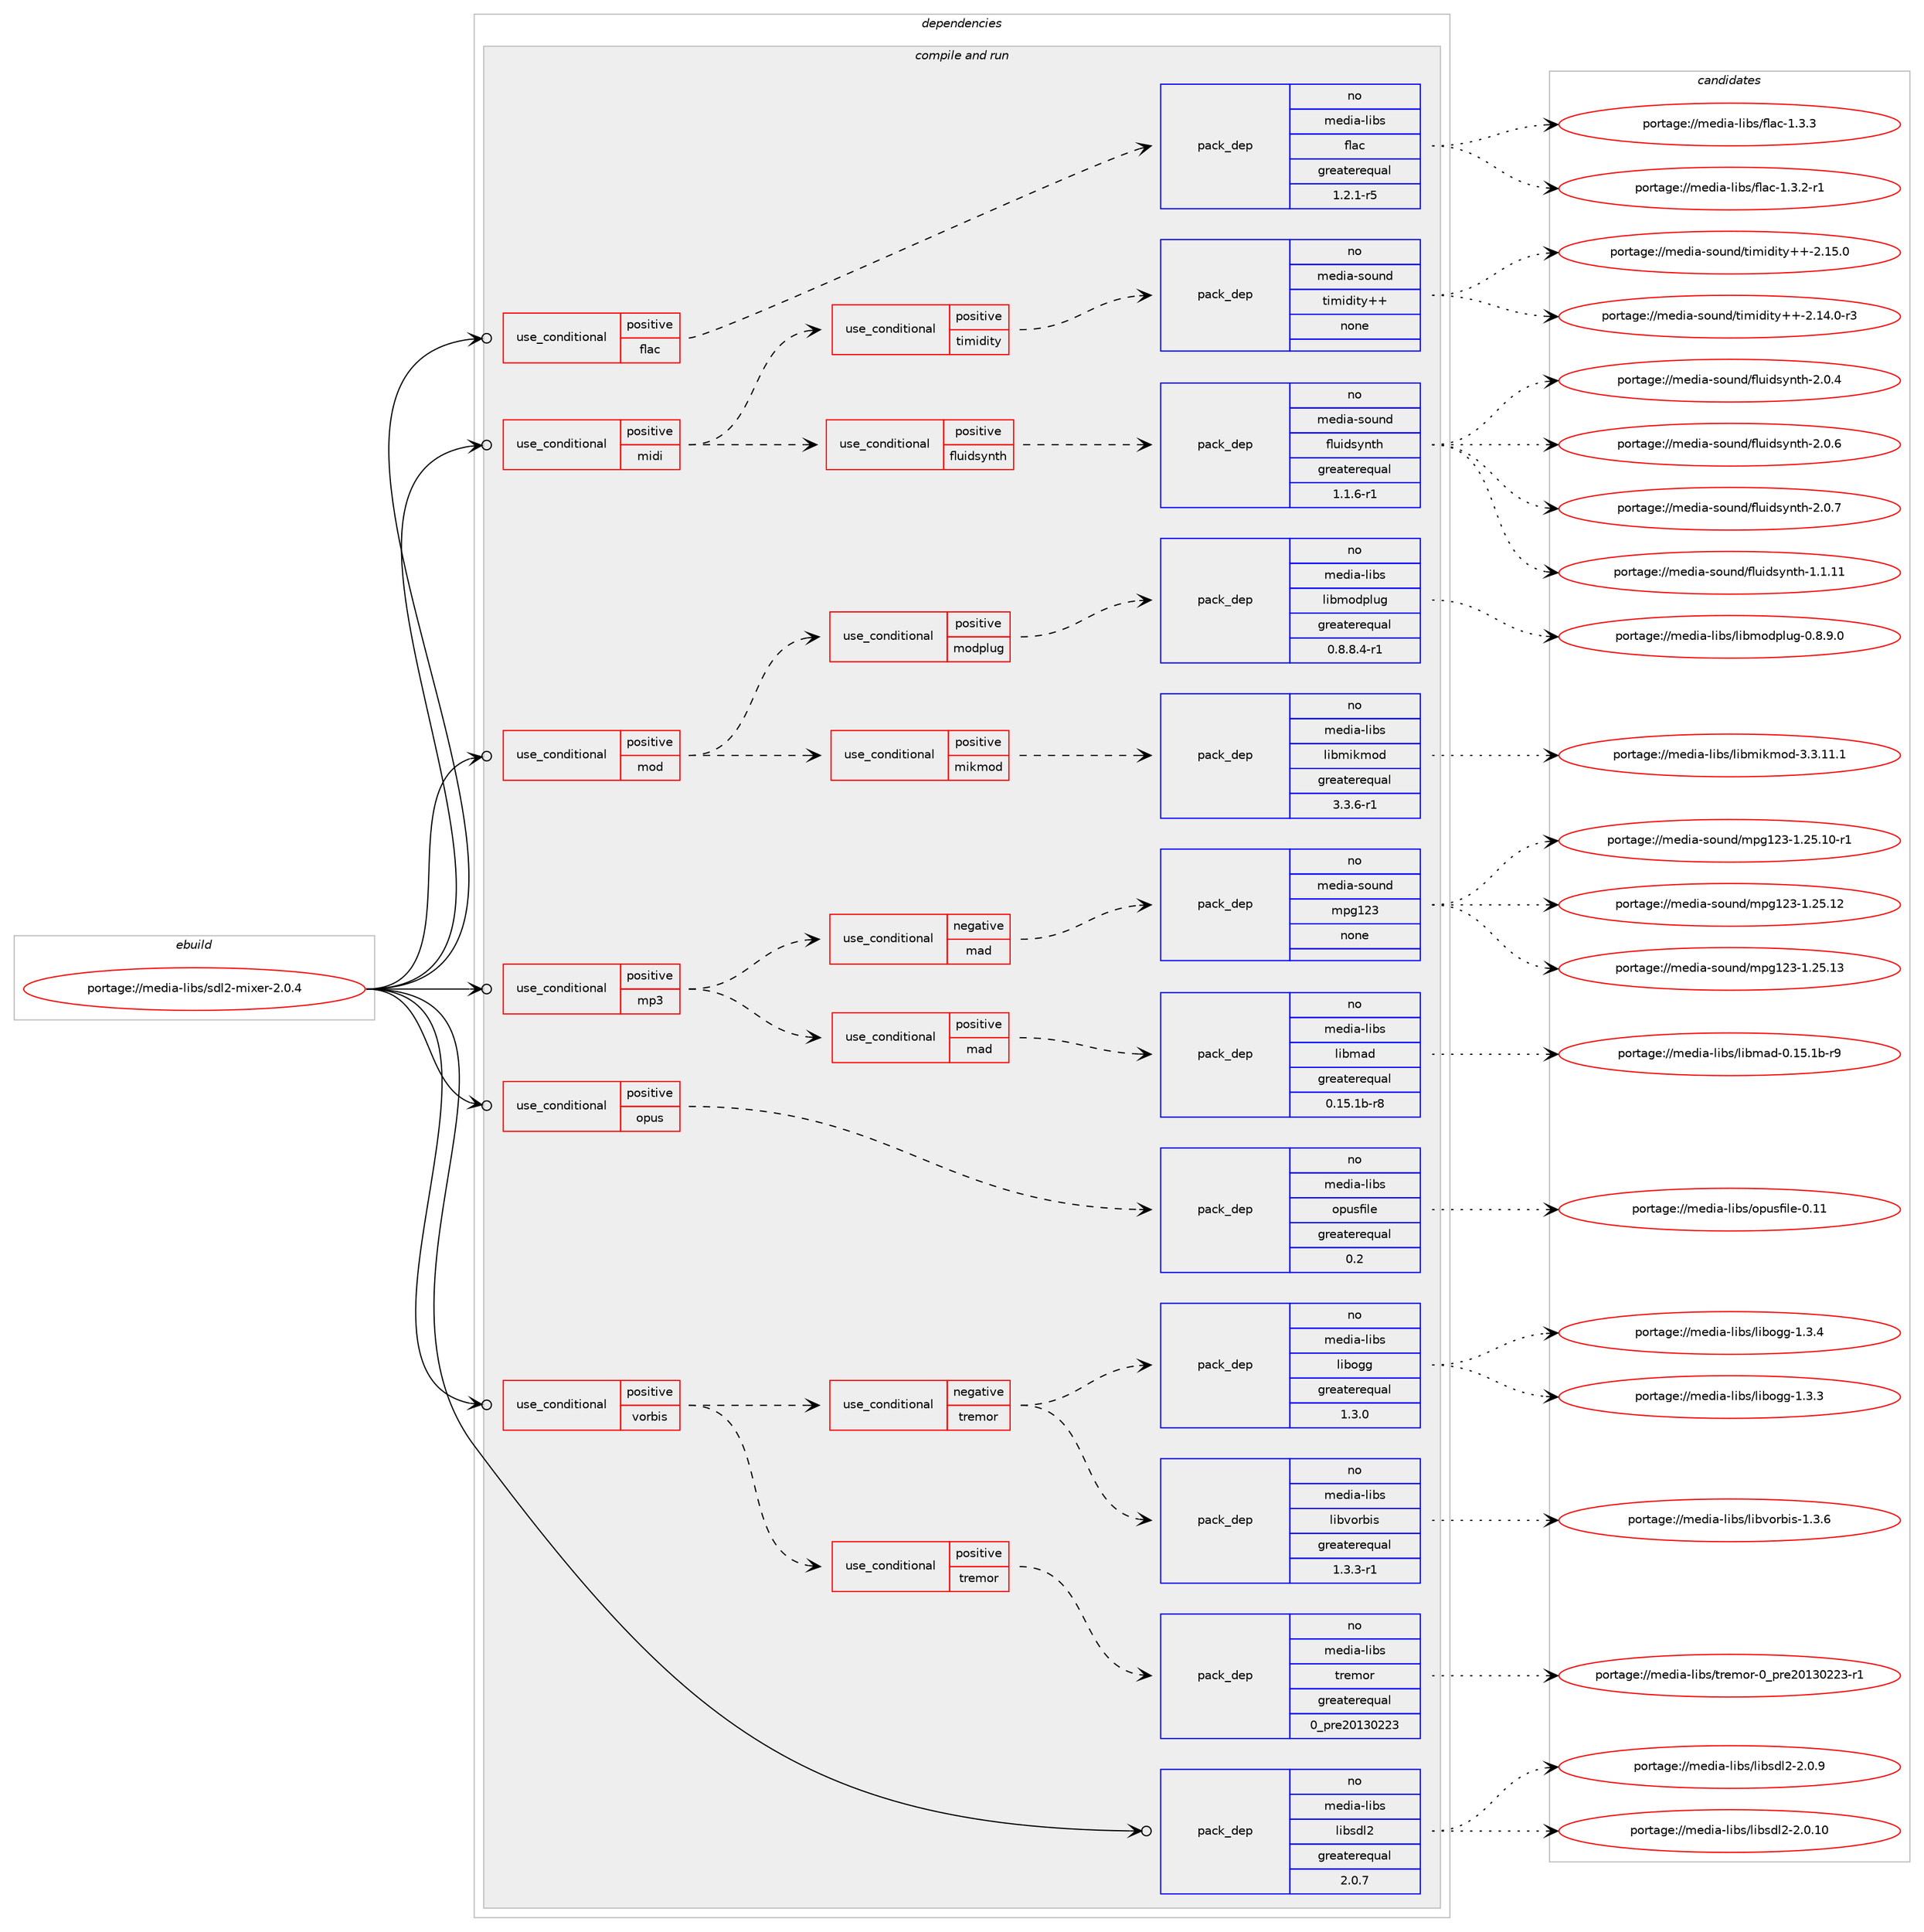digraph prolog {

# *************
# Graph options
# *************

newrank=true;
concentrate=true;
compound=true;
graph [rankdir=LR,fontname=Helvetica,fontsize=10,ranksep=1.5];#, ranksep=2.5, nodesep=0.2];
edge  [arrowhead=vee];
node  [fontname=Helvetica,fontsize=10];

# **********
# The ebuild
# **********

subgraph cluster_leftcol {
color=gray;
rank=same;
label=<<i>ebuild</i>>;
id [label="portage://media-libs/sdl2-mixer-2.0.4", color=red, width=4, href="../media-libs/sdl2-mixer-2.0.4.svg"];
}

# ****************
# The dependencies
# ****************

subgraph cluster_midcol {
color=gray;
label=<<i>dependencies</i>>;
subgraph cluster_compile {
fillcolor="#eeeeee";
style=filled;
label=<<i>compile</i>>;
}
subgraph cluster_compileandrun {
fillcolor="#eeeeee";
style=filled;
label=<<i>compile and run</i>>;
subgraph cond81104 {
dependency324362 [label=<<TABLE BORDER="0" CELLBORDER="1" CELLSPACING="0" CELLPADDING="4"><TR><TD ROWSPAN="3" CELLPADDING="10">use_conditional</TD></TR><TR><TD>positive</TD></TR><TR><TD>flac</TD></TR></TABLE>>, shape=none, color=red];
subgraph pack237933 {
dependency324363 [label=<<TABLE BORDER="0" CELLBORDER="1" CELLSPACING="0" CELLPADDING="4" WIDTH="220"><TR><TD ROWSPAN="6" CELLPADDING="30">pack_dep</TD></TR><TR><TD WIDTH="110">no</TD></TR><TR><TD>media-libs</TD></TR><TR><TD>flac</TD></TR><TR><TD>greaterequal</TD></TR><TR><TD>1.2.1-r5</TD></TR></TABLE>>, shape=none, color=blue];
}
dependency324362:e -> dependency324363:w [weight=20,style="dashed",arrowhead="vee"];
}
id:e -> dependency324362:w [weight=20,style="solid",arrowhead="odotvee"];
subgraph cond81105 {
dependency324364 [label=<<TABLE BORDER="0" CELLBORDER="1" CELLSPACING="0" CELLPADDING="4"><TR><TD ROWSPAN="3" CELLPADDING="10">use_conditional</TD></TR><TR><TD>positive</TD></TR><TR><TD>midi</TD></TR></TABLE>>, shape=none, color=red];
subgraph cond81106 {
dependency324365 [label=<<TABLE BORDER="0" CELLBORDER="1" CELLSPACING="0" CELLPADDING="4"><TR><TD ROWSPAN="3" CELLPADDING="10">use_conditional</TD></TR><TR><TD>positive</TD></TR><TR><TD>fluidsynth</TD></TR></TABLE>>, shape=none, color=red];
subgraph pack237934 {
dependency324366 [label=<<TABLE BORDER="0" CELLBORDER="1" CELLSPACING="0" CELLPADDING="4" WIDTH="220"><TR><TD ROWSPAN="6" CELLPADDING="30">pack_dep</TD></TR><TR><TD WIDTH="110">no</TD></TR><TR><TD>media-sound</TD></TR><TR><TD>fluidsynth</TD></TR><TR><TD>greaterequal</TD></TR><TR><TD>1.1.6-r1</TD></TR></TABLE>>, shape=none, color=blue];
}
dependency324365:e -> dependency324366:w [weight=20,style="dashed",arrowhead="vee"];
}
dependency324364:e -> dependency324365:w [weight=20,style="dashed",arrowhead="vee"];
subgraph cond81107 {
dependency324367 [label=<<TABLE BORDER="0" CELLBORDER="1" CELLSPACING="0" CELLPADDING="4"><TR><TD ROWSPAN="3" CELLPADDING="10">use_conditional</TD></TR><TR><TD>positive</TD></TR><TR><TD>timidity</TD></TR></TABLE>>, shape=none, color=red];
subgraph pack237935 {
dependency324368 [label=<<TABLE BORDER="0" CELLBORDER="1" CELLSPACING="0" CELLPADDING="4" WIDTH="220"><TR><TD ROWSPAN="6" CELLPADDING="30">pack_dep</TD></TR><TR><TD WIDTH="110">no</TD></TR><TR><TD>media-sound</TD></TR><TR><TD>timidity++</TD></TR><TR><TD>none</TD></TR><TR><TD></TD></TR></TABLE>>, shape=none, color=blue];
}
dependency324367:e -> dependency324368:w [weight=20,style="dashed",arrowhead="vee"];
}
dependency324364:e -> dependency324367:w [weight=20,style="dashed",arrowhead="vee"];
}
id:e -> dependency324364:w [weight=20,style="solid",arrowhead="odotvee"];
subgraph cond81108 {
dependency324369 [label=<<TABLE BORDER="0" CELLBORDER="1" CELLSPACING="0" CELLPADDING="4"><TR><TD ROWSPAN="3" CELLPADDING="10">use_conditional</TD></TR><TR><TD>positive</TD></TR><TR><TD>mod</TD></TR></TABLE>>, shape=none, color=red];
subgraph cond81109 {
dependency324370 [label=<<TABLE BORDER="0" CELLBORDER="1" CELLSPACING="0" CELLPADDING="4"><TR><TD ROWSPAN="3" CELLPADDING="10">use_conditional</TD></TR><TR><TD>positive</TD></TR><TR><TD>mikmod</TD></TR></TABLE>>, shape=none, color=red];
subgraph pack237936 {
dependency324371 [label=<<TABLE BORDER="0" CELLBORDER="1" CELLSPACING="0" CELLPADDING="4" WIDTH="220"><TR><TD ROWSPAN="6" CELLPADDING="30">pack_dep</TD></TR><TR><TD WIDTH="110">no</TD></TR><TR><TD>media-libs</TD></TR><TR><TD>libmikmod</TD></TR><TR><TD>greaterequal</TD></TR><TR><TD>3.3.6-r1</TD></TR></TABLE>>, shape=none, color=blue];
}
dependency324370:e -> dependency324371:w [weight=20,style="dashed",arrowhead="vee"];
}
dependency324369:e -> dependency324370:w [weight=20,style="dashed",arrowhead="vee"];
subgraph cond81110 {
dependency324372 [label=<<TABLE BORDER="0" CELLBORDER="1" CELLSPACING="0" CELLPADDING="4"><TR><TD ROWSPAN="3" CELLPADDING="10">use_conditional</TD></TR><TR><TD>positive</TD></TR><TR><TD>modplug</TD></TR></TABLE>>, shape=none, color=red];
subgraph pack237937 {
dependency324373 [label=<<TABLE BORDER="0" CELLBORDER="1" CELLSPACING="0" CELLPADDING="4" WIDTH="220"><TR><TD ROWSPAN="6" CELLPADDING="30">pack_dep</TD></TR><TR><TD WIDTH="110">no</TD></TR><TR><TD>media-libs</TD></TR><TR><TD>libmodplug</TD></TR><TR><TD>greaterequal</TD></TR><TR><TD>0.8.8.4-r1</TD></TR></TABLE>>, shape=none, color=blue];
}
dependency324372:e -> dependency324373:w [weight=20,style="dashed",arrowhead="vee"];
}
dependency324369:e -> dependency324372:w [weight=20,style="dashed",arrowhead="vee"];
}
id:e -> dependency324369:w [weight=20,style="solid",arrowhead="odotvee"];
subgraph cond81111 {
dependency324374 [label=<<TABLE BORDER="0" CELLBORDER="1" CELLSPACING="0" CELLPADDING="4"><TR><TD ROWSPAN="3" CELLPADDING="10">use_conditional</TD></TR><TR><TD>positive</TD></TR><TR><TD>mp3</TD></TR></TABLE>>, shape=none, color=red];
subgraph cond81112 {
dependency324375 [label=<<TABLE BORDER="0" CELLBORDER="1" CELLSPACING="0" CELLPADDING="4"><TR><TD ROWSPAN="3" CELLPADDING="10">use_conditional</TD></TR><TR><TD>positive</TD></TR><TR><TD>mad</TD></TR></TABLE>>, shape=none, color=red];
subgraph pack237938 {
dependency324376 [label=<<TABLE BORDER="0" CELLBORDER="1" CELLSPACING="0" CELLPADDING="4" WIDTH="220"><TR><TD ROWSPAN="6" CELLPADDING="30">pack_dep</TD></TR><TR><TD WIDTH="110">no</TD></TR><TR><TD>media-libs</TD></TR><TR><TD>libmad</TD></TR><TR><TD>greaterequal</TD></TR><TR><TD>0.15.1b-r8</TD></TR></TABLE>>, shape=none, color=blue];
}
dependency324375:e -> dependency324376:w [weight=20,style="dashed",arrowhead="vee"];
}
dependency324374:e -> dependency324375:w [weight=20,style="dashed",arrowhead="vee"];
subgraph cond81113 {
dependency324377 [label=<<TABLE BORDER="0" CELLBORDER="1" CELLSPACING="0" CELLPADDING="4"><TR><TD ROWSPAN="3" CELLPADDING="10">use_conditional</TD></TR><TR><TD>negative</TD></TR><TR><TD>mad</TD></TR></TABLE>>, shape=none, color=red];
subgraph pack237939 {
dependency324378 [label=<<TABLE BORDER="0" CELLBORDER="1" CELLSPACING="0" CELLPADDING="4" WIDTH="220"><TR><TD ROWSPAN="6" CELLPADDING="30">pack_dep</TD></TR><TR><TD WIDTH="110">no</TD></TR><TR><TD>media-sound</TD></TR><TR><TD>mpg123</TD></TR><TR><TD>none</TD></TR><TR><TD></TD></TR></TABLE>>, shape=none, color=blue];
}
dependency324377:e -> dependency324378:w [weight=20,style="dashed",arrowhead="vee"];
}
dependency324374:e -> dependency324377:w [weight=20,style="dashed",arrowhead="vee"];
}
id:e -> dependency324374:w [weight=20,style="solid",arrowhead="odotvee"];
subgraph cond81114 {
dependency324379 [label=<<TABLE BORDER="0" CELLBORDER="1" CELLSPACING="0" CELLPADDING="4"><TR><TD ROWSPAN="3" CELLPADDING="10">use_conditional</TD></TR><TR><TD>positive</TD></TR><TR><TD>opus</TD></TR></TABLE>>, shape=none, color=red];
subgraph pack237940 {
dependency324380 [label=<<TABLE BORDER="0" CELLBORDER="1" CELLSPACING="0" CELLPADDING="4" WIDTH="220"><TR><TD ROWSPAN="6" CELLPADDING="30">pack_dep</TD></TR><TR><TD WIDTH="110">no</TD></TR><TR><TD>media-libs</TD></TR><TR><TD>opusfile</TD></TR><TR><TD>greaterequal</TD></TR><TR><TD>0.2</TD></TR></TABLE>>, shape=none, color=blue];
}
dependency324379:e -> dependency324380:w [weight=20,style="dashed",arrowhead="vee"];
}
id:e -> dependency324379:w [weight=20,style="solid",arrowhead="odotvee"];
subgraph cond81115 {
dependency324381 [label=<<TABLE BORDER="0" CELLBORDER="1" CELLSPACING="0" CELLPADDING="4"><TR><TD ROWSPAN="3" CELLPADDING="10">use_conditional</TD></TR><TR><TD>positive</TD></TR><TR><TD>vorbis</TD></TR></TABLE>>, shape=none, color=red];
subgraph cond81116 {
dependency324382 [label=<<TABLE BORDER="0" CELLBORDER="1" CELLSPACING="0" CELLPADDING="4"><TR><TD ROWSPAN="3" CELLPADDING="10">use_conditional</TD></TR><TR><TD>positive</TD></TR><TR><TD>tremor</TD></TR></TABLE>>, shape=none, color=red];
subgraph pack237941 {
dependency324383 [label=<<TABLE BORDER="0" CELLBORDER="1" CELLSPACING="0" CELLPADDING="4" WIDTH="220"><TR><TD ROWSPAN="6" CELLPADDING="30">pack_dep</TD></TR><TR><TD WIDTH="110">no</TD></TR><TR><TD>media-libs</TD></TR><TR><TD>tremor</TD></TR><TR><TD>greaterequal</TD></TR><TR><TD>0_pre20130223</TD></TR></TABLE>>, shape=none, color=blue];
}
dependency324382:e -> dependency324383:w [weight=20,style="dashed",arrowhead="vee"];
}
dependency324381:e -> dependency324382:w [weight=20,style="dashed",arrowhead="vee"];
subgraph cond81117 {
dependency324384 [label=<<TABLE BORDER="0" CELLBORDER="1" CELLSPACING="0" CELLPADDING="4"><TR><TD ROWSPAN="3" CELLPADDING="10">use_conditional</TD></TR><TR><TD>negative</TD></TR><TR><TD>tremor</TD></TR></TABLE>>, shape=none, color=red];
subgraph pack237942 {
dependency324385 [label=<<TABLE BORDER="0" CELLBORDER="1" CELLSPACING="0" CELLPADDING="4" WIDTH="220"><TR><TD ROWSPAN="6" CELLPADDING="30">pack_dep</TD></TR><TR><TD WIDTH="110">no</TD></TR><TR><TD>media-libs</TD></TR><TR><TD>libvorbis</TD></TR><TR><TD>greaterequal</TD></TR><TR><TD>1.3.3-r1</TD></TR></TABLE>>, shape=none, color=blue];
}
dependency324384:e -> dependency324385:w [weight=20,style="dashed",arrowhead="vee"];
subgraph pack237943 {
dependency324386 [label=<<TABLE BORDER="0" CELLBORDER="1" CELLSPACING="0" CELLPADDING="4" WIDTH="220"><TR><TD ROWSPAN="6" CELLPADDING="30">pack_dep</TD></TR><TR><TD WIDTH="110">no</TD></TR><TR><TD>media-libs</TD></TR><TR><TD>libogg</TD></TR><TR><TD>greaterequal</TD></TR><TR><TD>1.3.0</TD></TR></TABLE>>, shape=none, color=blue];
}
dependency324384:e -> dependency324386:w [weight=20,style="dashed",arrowhead="vee"];
}
dependency324381:e -> dependency324384:w [weight=20,style="dashed",arrowhead="vee"];
}
id:e -> dependency324381:w [weight=20,style="solid",arrowhead="odotvee"];
subgraph pack237944 {
dependency324387 [label=<<TABLE BORDER="0" CELLBORDER="1" CELLSPACING="0" CELLPADDING="4" WIDTH="220"><TR><TD ROWSPAN="6" CELLPADDING="30">pack_dep</TD></TR><TR><TD WIDTH="110">no</TD></TR><TR><TD>media-libs</TD></TR><TR><TD>libsdl2</TD></TR><TR><TD>greaterequal</TD></TR><TR><TD>2.0.7</TD></TR></TABLE>>, shape=none, color=blue];
}
id:e -> dependency324387:w [weight=20,style="solid",arrowhead="odotvee"];
}
subgraph cluster_run {
fillcolor="#eeeeee";
style=filled;
label=<<i>run</i>>;
}
}

# **************
# The candidates
# **************

subgraph cluster_choices {
rank=same;
color=gray;
label=<<i>candidates</i>>;

subgraph choice237933 {
color=black;
nodesep=1;
choiceportage1091011001059745108105981154710210897994549465146504511449 [label="portage://media-libs/flac-1.3.2-r1", color=red, width=4,href="../media-libs/flac-1.3.2-r1.svg"];
choiceportage109101100105974510810598115471021089799454946514651 [label="portage://media-libs/flac-1.3.3", color=red, width=4,href="../media-libs/flac-1.3.3.svg"];
dependency324363:e -> choiceportage1091011001059745108105981154710210897994549465146504511449:w [style=dotted,weight="100"];
dependency324363:e -> choiceportage109101100105974510810598115471021089799454946514651:w [style=dotted,weight="100"];
}
subgraph choice237934 {
color=black;
nodesep=1;
choiceportage10910110010597451151111171101004710210811710510011512111011610445494649464949 [label="portage://media-sound/fluidsynth-1.1.11", color=red, width=4,href="../media-sound/fluidsynth-1.1.11.svg"];
choiceportage109101100105974511511111711010047102108117105100115121110116104455046484652 [label="portage://media-sound/fluidsynth-2.0.4", color=red, width=4,href="../media-sound/fluidsynth-2.0.4.svg"];
choiceportage109101100105974511511111711010047102108117105100115121110116104455046484654 [label="portage://media-sound/fluidsynth-2.0.6", color=red, width=4,href="../media-sound/fluidsynth-2.0.6.svg"];
choiceportage109101100105974511511111711010047102108117105100115121110116104455046484655 [label="portage://media-sound/fluidsynth-2.0.7", color=red, width=4,href="../media-sound/fluidsynth-2.0.7.svg"];
dependency324366:e -> choiceportage10910110010597451151111171101004710210811710510011512111011610445494649464949:w [style=dotted,weight="100"];
dependency324366:e -> choiceportage109101100105974511511111711010047102108117105100115121110116104455046484652:w [style=dotted,weight="100"];
dependency324366:e -> choiceportage109101100105974511511111711010047102108117105100115121110116104455046484654:w [style=dotted,weight="100"];
dependency324366:e -> choiceportage109101100105974511511111711010047102108117105100115121110116104455046484655:w [style=dotted,weight="100"];
}
subgraph choice237935 {
color=black;
nodesep=1;
choiceportage1091011001059745115111117110100471161051091051001051161214343455046495246484511451 [label="portage://media-sound/timidity++-2.14.0-r3", color=red, width=4,href="../media-sound/timidity++-2.14.0-r3.svg"];
choiceportage109101100105974511511111711010047116105109105100105116121434345504649534648 [label="portage://media-sound/timidity++-2.15.0", color=red, width=4,href="../media-sound/timidity++-2.15.0.svg"];
dependency324368:e -> choiceportage1091011001059745115111117110100471161051091051001051161214343455046495246484511451:w [style=dotted,weight="100"];
dependency324368:e -> choiceportage109101100105974511511111711010047116105109105100105116121434345504649534648:w [style=dotted,weight="100"];
}
subgraph choice237936 {
color=black;
nodesep=1;
choiceportage1091011001059745108105981154710810598109105107109111100455146514649494649 [label="portage://media-libs/libmikmod-3.3.11.1", color=red, width=4,href="../media-libs/libmikmod-3.3.11.1.svg"];
dependency324371:e -> choiceportage1091011001059745108105981154710810598109105107109111100455146514649494649:w [style=dotted,weight="100"];
}
subgraph choice237937 {
color=black;
nodesep=1;
choiceportage10910110010597451081059811547108105981091111001121081171034548465646574648 [label="portage://media-libs/libmodplug-0.8.9.0", color=red, width=4,href="../media-libs/libmodplug-0.8.9.0.svg"];
dependency324373:e -> choiceportage10910110010597451081059811547108105981091111001121081171034548465646574648:w [style=dotted,weight="100"];
}
subgraph choice237938 {
color=black;
nodesep=1;
choiceportage10910110010597451081059811547108105981099710045484649534649984511457 [label="portage://media-libs/libmad-0.15.1b-r9", color=red, width=4,href="../media-libs/libmad-0.15.1b-r9.svg"];
dependency324376:e -> choiceportage10910110010597451081059811547108105981099710045484649534649984511457:w [style=dotted,weight="100"];
}
subgraph choice237939 {
color=black;
nodesep=1;
choiceportage10910110010597451151111171101004710911210349505145494650534649484511449 [label="portage://media-sound/mpg123-1.25.10-r1", color=red, width=4,href="../media-sound/mpg123-1.25.10-r1.svg"];
choiceportage1091011001059745115111117110100471091121034950514549465053464950 [label="portage://media-sound/mpg123-1.25.12", color=red, width=4,href="../media-sound/mpg123-1.25.12.svg"];
choiceportage1091011001059745115111117110100471091121034950514549465053464951 [label="portage://media-sound/mpg123-1.25.13", color=red, width=4,href="../media-sound/mpg123-1.25.13.svg"];
dependency324378:e -> choiceportage10910110010597451151111171101004710911210349505145494650534649484511449:w [style=dotted,weight="100"];
dependency324378:e -> choiceportage1091011001059745115111117110100471091121034950514549465053464950:w [style=dotted,weight="100"];
dependency324378:e -> choiceportage1091011001059745115111117110100471091121034950514549465053464951:w [style=dotted,weight="100"];
}
subgraph choice237940 {
color=black;
nodesep=1;
choiceportage109101100105974510810598115471111121171151021051081014548464949 [label="portage://media-libs/opusfile-0.11", color=red, width=4,href="../media-libs/opusfile-0.11.svg"];
dependency324380:e -> choiceportage109101100105974510810598115471111121171151021051081014548464949:w [style=dotted,weight="100"];
}
subgraph choice237941 {
color=black;
nodesep=1;
choiceportage1091011001059745108105981154711611410110911111445489511211410150484951485050514511449 [label="portage://media-libs/tremor-0_pre20130223-r1", color=red, width=4,href="../media-libs/tremor-0_pre20130223-r1.svg"];
dependency324383:e -> choiceportage1091011001059745108105981154711611410110911111445489511211410150484951485050514511449:w [style=dotted,weight="100"];
}
subgraph choice237942 {
color=black;
nodesep=1;
choiceportage109101100105974510810598115471081059811811111498105115454946514654 [label="portage://media-libs/libvorbis-1.3.6", color=red, width=4,href="../media-libs/libvorbis-1.3.6.svg"];
dependency324385:e -> choiceportage109101100105974510810598115471081059811811111498105115454946514654:w [style=dotted,weight="100"];
}
subgraph choice237943 {
color=black;
nodesep=1;
choiceportage1091011001059745108105981154710810598111103103454946514651 [label="portage://media-libs/libogg-1.3.3", color=red, width=4,href="../media-libs/libogg-1.3.3.svg"];
choiceportage1091011001059745108105981154710810598111103103454946514652 [label="portage://media-libs/libogg-1.3.4", color=red, width=4,href="../media-libs/libogg-1.3.4.svg"];
dependency324386:e -> choiceportage1091011001059745108105981154710810598111103103454946514651:w [style=dotted,weight="100"];
dependency324386:e -> choiceportage1091011001059745108105981154710810598111103103454946514652:w [style=dotted,weight="100"];
}
subgraph choice237944 {
color=black;
nodesep=1;
choiceportage10910110010597451081059811547108105981151001085045504648464948 [label="portage://media-libs/libsdl2-2.0.10", color=red, width=4,href="../media-libs/libsdl2-2.0.10.svg"];
choiceportage109101100105974510810598115471081059811510010850455046484657 [label="portage://media-libs/libsdl2-2.0.9", color=red, width=4,href="../media-libs/libsdl2-2.0.9.svg"];
dependency324387:e -> choiceportage10910110010597451081059811547108105981151001085045504648464948:w [style=dotted,weight="100"];
dependency324387:e -> choiceportage109101100105974510810598115471081059811510010850455046484657:w [style=dotted,weight="100"];
}
}

}
